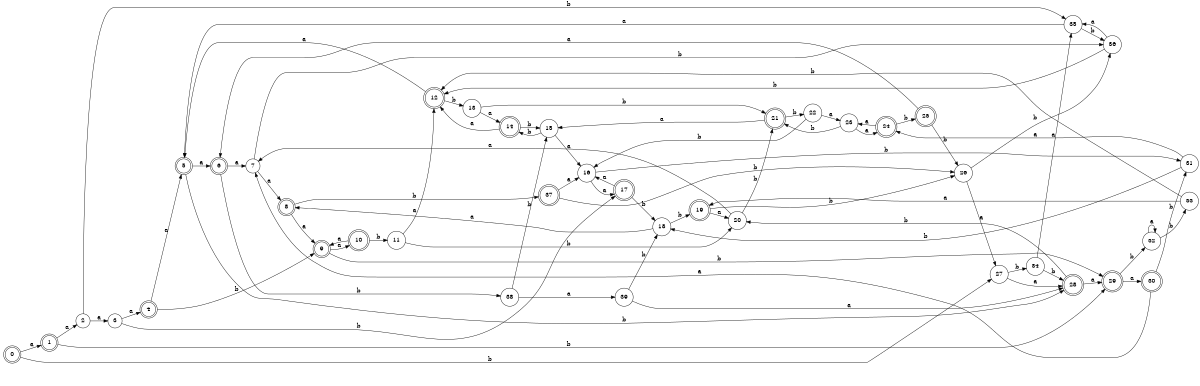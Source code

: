 digraph n32_5 {
__start0 [label="" shape="none"];

rankdir=LR;
size="8,5";

s0 [style="rounded,filled", color="black", fillcolor="white" shape="doublecircle", label="0"];
s1 [style="rounded,filled", color="black", fillcolor="white" shape="doublecircle", label="1"];
s2 [style="filled", color="black", fillcolor="white" shape="circle", label="2"];
s3 [style="filled", color="black", fillcolor="white" shape="circle", label="3"];
s4 [style="rounded,filled", color="black", fillcolor="white" shape="doublecircle", label="4"];
s5 [style="rounded,filled", color="black", fillcolor="white" shape="doublecircle", label="5"];
s6 [style="rounded,filled", color="black", fillcolor="white" shape="doublecircle", label="6"];
s7 [style="filled", color="black", fillcolor="white" shape="circle", label="7"];
s8 [style="rounded,filled", color="black", fillcolor="white" shape="doublecircle", label="8"];
s9 [style="rounded,filled", color="black", fillcolor="white" shape="doublecircle", label="9"];
s10 [style="rounded,filled", color="black", fillcolor="white" shape="doublecircle", label="10"];
s11 [style="filled", color="black", fillcolor="white" shape="circle", label="11"];
s12 [style="rounded,filled", color="black", fillcolor="white" shape="doublecircle", label="12"];
s13 [style="filled", color="black", fillcolor="white" shape="circle", label="13"];
s14 [style="rounded,filled", color="black", fillcolor="white" shape="doublecircle", label="14"];
s15 [style="filled", color="black", fillcolor="white" shape="circle", label="15"];
s16 [style="filled", color="black", fillcolor="white" shape="circle", label="16"];
s17 [style="rounded,filled", color="black", fillcolor="white" shape="doublecircle", label="17"];
s18 [style="filled", color="black", fillcolor="white" shape="circle", label="18"];
s19 [style="rounded,filled", color="black", fillcolor="white" shape="doublecircle", label="19"];
s20 [style="filled", color="black", fillcolor="white" shape="circle", label="20"];
s21 [style="rounded,filled", color="black", fillcolor="white" shape="doublecircle", label="21"];
s22 [style="filled", color="black", fillcolor="white" shape="circle", label="22"];
s23 [style="filled", color="black", fillcolor="white" shape="circle", label="23"];
s24 [style="rounded,filled", color="black", fillcolor="white" shape="doublecircle", label="24"];
s25 [style="rounded,filled", color="black", fillcolor="white" shape="doublecircle", label="25"];
s26 [style="filled", color="black", fillcolor="white" shape="circle", label="26"];
s27 [style="filled", color="black", fillcolor="white" shape="circle", label="27"];
s28 [style="rounded,filled", color="black", fillcolor="white" shape="doublecircle", label="28"];
s29 [style="rounded,filled", color="black", fillcolor="white" shape="doublecircle", label="29"];
s30 [style="rounded,filled", color="black", fillcolor="white" shape="doublecircle", label="30"];
s31 [style="filled", color="black", fillcolor="white" shape="circle", label="31"];
s32 [style="filled", color="black", fillcolor="white" shape="circle", label="32"];
s33 [style="filled", color="black", fillcolor="white" shape="circle", label="33"];
s34 [style="filled", color="black", fillcolor="white" shape="circle", label="34"];
s35 [style="filled", color="black", fillcolor="white" shape="circle", label="35"];
s36 [style="filled", color="black", fillcolor="white" shape="circle", label="36"];
s37 [style="rounded,filled", color="black", fillcolor="white" shape="doublecircle", label="37"];
s38 [style="filled", color="black", fillcolor="white" shape="circle", label="38"];
s39 [style="filled", color="black", fillcolor="white" shape="circle", label="39"];
s0 -> s1 [label="a"];
s0 -> s27 [label="b"];
s1 -> s2 [label="a"];
s1 -> s29 [label="b"];
s2 -> s3 [label="a"];
s2 -> s35 [label="b"];
s3 -> s4 [label="a"];
s3 -> s17 [label="b"];
s4 -> s5 [label="a"];
s4 -> s9 [label="b"];
s5 -> s6 [label="a"];
s5 -> s28 [label="b"];
s6 -> s7 [label="a"];
s6 -> s38 [label="b"];
s7 -> s8 [label="a"];
s7 -> s36 [label="b"];
s8 -> s9 [label="a"];
s8 -> s37 [label="b"];
s9 -> s10 [label="a"];
s9 -> s29 [label="b"];
s10 -> s9 [label="a"];
s10 -> s11 [label="b"];
s11 -> s12 [label="a"];
s11 -> s20 [label="b"];
s12 -> s5 [label="a"];
s12 -> s13 [label="b"];
s13 -> s14 [label="a"];
s13 -> s21 [label="b"];
s14 -> s12 [label="a"];
s14 -> s15 [label="b"];
s15 -> s16 [label="a"];
s15 -> s14 [label="b"];
s16 -> s17 [label="a"];
s16 -> s31 [label="b"];
s17 -> s16 [label="a"];
s17 -> s18 [label="b"];
s18 -> s8 [label="a"];
s18 -> s19 [label="b"];
s19 -> s20 [label="a"];
s19 -> s26 [label="b"];
s20 -> s7 [label="a"];
s20 -> s21 [label="b"];
s21 -> s15 [label="a"];
s21 -> s22 [label="b"];
s22 -> s23 [label="a"];
s22 -> s16 [label="b"];
s23 -> s24 [label="a"];
s23 -> s21 [label="b"];
s24 -> s23 [label="a"];
s24 -> s25 [label="b"];
s25 -> s6 [label="a"];
s25 -> s26 [label="b"];
s26 -> s27 [label="a"];
s26 -> s36 [label="b"];
s27 -> s28 [label="a"];
s27 -> s34 [label="b"];
s28 -> s29 [label="a"];
s28 -> s20 [label="b"];
s29 -> s30 [label="a"];
s29 -> s32 [label="b"];
s30 -> s7 [label="a"];
s30 -> s31 [label="b"];
s31 -> s24 [label="a"];
s31 -> s18 [label="b"];
s32 -> s32 [label="a"];
s32 -> s33 [label="b"];
s33 -> s19 [label="a"];
s33 -> s12 [label="b"];
s34 -> s35 [label="a"];
s34 -> s28 [label="b"];
s35 -> s5 [label="a"];
s35 -> s36 [label="b"];
s36 -> s35 [label="a"];
s36 -> s12 [label="b"];
s37 -> s16 [label="a"];
s37 -> s26 [label="b"];
s38 -> s39 [label="a"];
s38 -> s15 [label="b"];
s39 -> s28 [label="a"];
s39 -> s18 [label="b"];

}